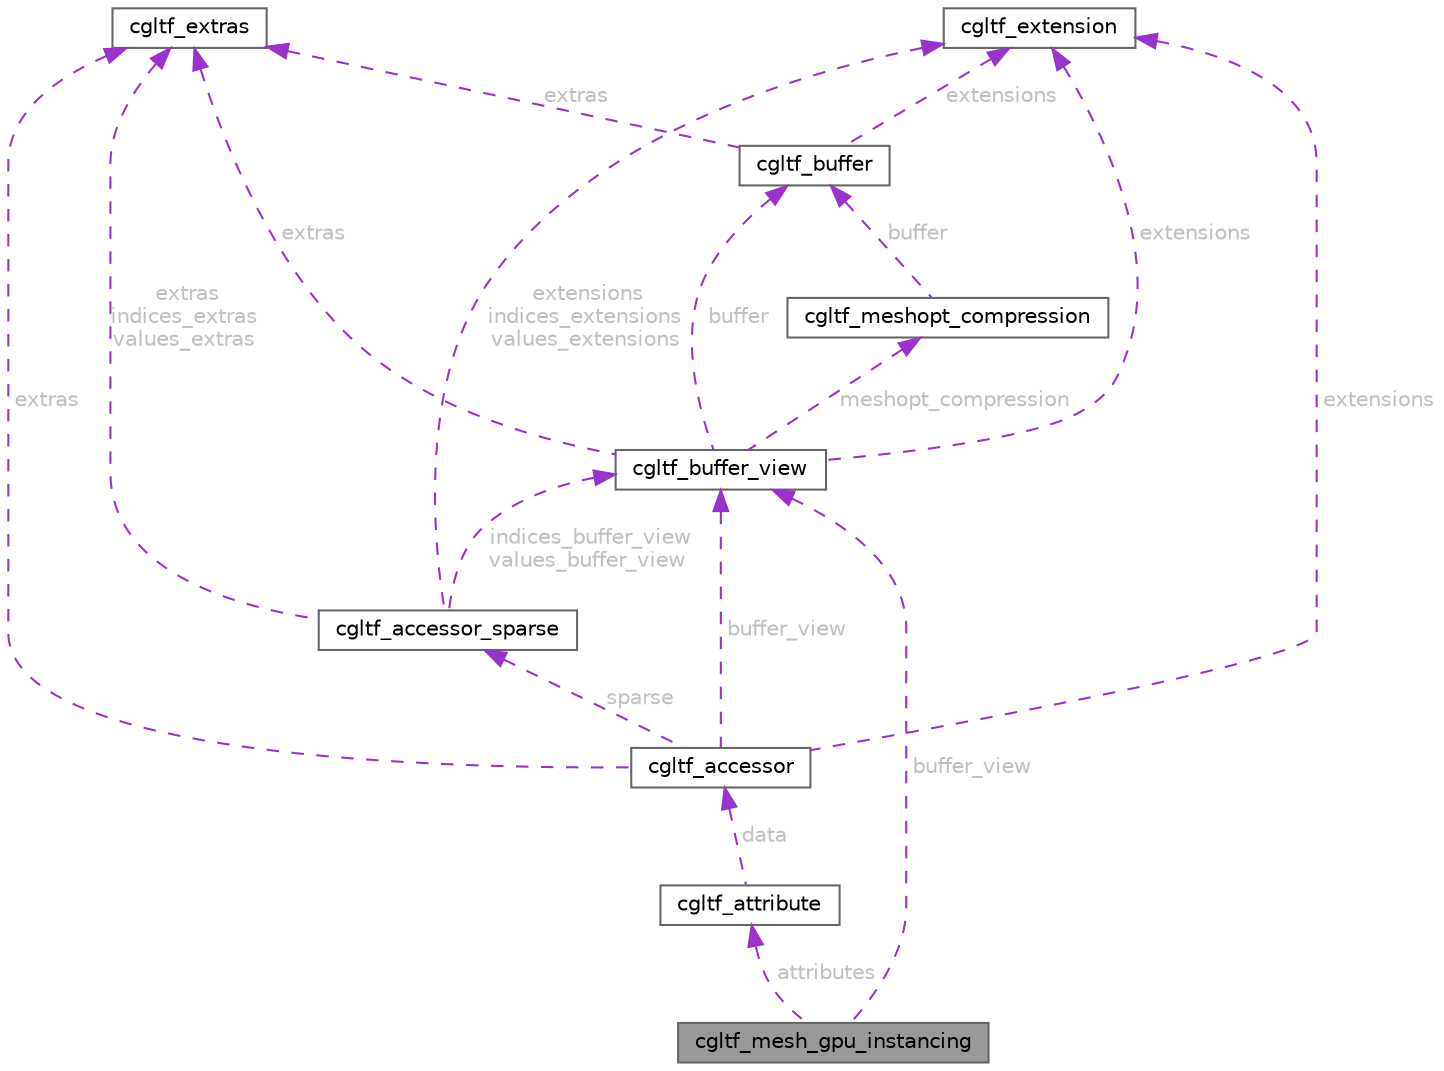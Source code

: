 digraph "cgltf_mesh_gpu_instancing"
{
 // LATEX_PDF_SIZE
  bgcolor="transparent";
  edge [fontname=Helvetica,fontsize=10,labelfontname=Helvetica,labelfontsize=10];
  node [fontname=Helvetica,fontsize=10,shape=box,height=0.2,width=0.4];
  Node1 [id="Node000001",label="cgltf_mesh_gpu_instancing",height=0.2,width=0.4,color="gray40", fillcolor="grey60", style="filled", fontcolor="black",tooltip=" "];
  Node2 -> Node1 [id="edge35_Node000001_Node000002",dir="back",color="darkorchid3",style="dashed",tooltip=" ",label=" buffer_view",fontcolor="grey" ];
  Node2 [id="Node000002",label="cgltf_buffer_view",height=0.2,width=0.4,color="gray40", fillcolor="white", style="filled",URL="$structcgltf__buffer__view.html",tooltip=" "];
  Node3 -> Node2 [id="edge36_Node000002_Node000003",dir="back",color="darkorchid3",style="dashed",tooltip=" ",label=" buffer",fontcolor="grey" ];
  Node3 [id="Node000003",label="cgltf_buffer",height=0.2,width=0.4,color="gray40", fillcolor="white", style="filled",URL="$structcgltf__buffer.html",tooltip=" "];
  Node4 -> Node3 [id="edge37_Node000003_Node000004",dir="back",color="darkorchid3",style="dashed",tooltip=" ",label=" extras",fontcolor="grey" ];
  Node4 [id="Node000004",label="cgltf_extras",height=0.2,width=0.4,color="gray40", fillcolor="white", style="filled",URL="$structcgltf__extras.html",tooltip=" "];
  Node5 -> Node3 [id="edge38_Node000003_Node000005",dir="back",color="darkorchid3",style="dashed",tooltip=" ",label=" extensions",fontcolor="grey" ];
  Node5 [id="Node000005",label="cgltf_extension",height=0.2,width=0.4,color="gray40", fillcolor="white", style="filled",URL="$structcgltf__extension.html",tooltip=" "];
  Node6 -> Node2 [id="edge39_Node000002_Node000006",dir="back",color="darkorchid3",style="dashed",tooltip=" ",label=" meshopt_compression",fontcolor="grey" ];
  Node6 [id="Node000006",label="cgltf_meshopt_compression",height=0.2,width=0.4,color="gray40", fillcolor="white", style="filled",URL="$structcgltf__meshopt__compression.html",tooltip=" "];
  Node3 -> Node6 [id="edge40_Node000006_Node000003",dir="back",color="darkorchid3",style="dashed",tooltip=" ",label=" buffer",fontcolor="grey" ];
  Node4 -> Node2 [id="edge41_Node000002_Node000004",dir="back",color="darkorchid3",style="dashed",tooltip=" ",label=" extras",fontcolor="grey" ];
  Node5 -> Node2 [id="edge42_Node000002_Node000005",dir="back",color="darkorchid3",style="dashed",tooltip=" ",label=" extensions",fontcolor="grey" ];
  Node7 -> Node1 [id="edge43_Node000001_Node000007",dir="back",color="darkorchid3",style="dashed",tooltip=" ",label=" attributes",fontcolor="grey" ];
  Node7 [id="Node000007",label="cgltf_attribute",height=0.2,width=0.4,color="gray40", fillcolor="white", style="filled",URL="$structcgltf__attribute.html",tooltip=" "];
  Node8 -> Node7 [id="edge44_Node000007_Node000008",dir="back",color="darkorchid3",style="dashed",tooltip=" ",label=" data",fontcolor="grey" ];
  Node8 [id="Node000008",label="cgltf_accessor",height=0.2,width=0.4,color="gray40", fillcolor="white", style="filled",URL="$structcgltf__accessor.html",tooltip=" "];
  Node2 -> Node8 [id="edge45_Node000008_Node000002",dir="back",color="darkorchid3",style="dashed",tooltip=" ",label=" buffer_view",fontcolor="grey" ];
  Node9 -> Node8 [id="edge46_Node000008_Node000009",dir="back",color="darkorchid3",style="dashed",tooltip=" ",label=" sparse",fontcolor="grey" ];
  Node9 [id="Node000009",label="cgltf_accessor_sparse",height=0.2,width=0.4,color="gray40", fillcolor="white", style="filled",URL="$structcgltf__accessor__sparse.html",tooltip=" "];
  Node2 -> Node9 [id="edge47_Node000009_Node000002",dir="back",color="darkorchid3",style="dashed",tooltip=" ",label=" indices_buffer_view\nvalues_buffer_view",fontcolor="grey" ];
  Node4 -> Node9 [id="edge48_Node000009_Node000004",dir="back",color="darkorchid3",style="dashed",tooltip=" ",label=" extras\nindices_extras\nvalues_extras",fontcolor="grey" ];
  Node5 -> Node9 [id="edge49_Node000009_Node000005",dir="back",color="darkorchid3",style="dashed",tooltip=" ",label=" extensions\nindices_extensions\nvalues_extensions",fontcolor="grey" ];
  Node4 -> Node8 [id="edge50_Node000008_Node000004",dir="back",color="darkorchid3",style="dashed",tooltip=" ",label=" extras",fontcolor="grey" ];
  Node5 -> Node8 [id="edge51_Node000008_Node000005",dir="back",color="darkorchid3",style="dashed",tooltip=" ",label=" extensions",fontcolor="grey" ];
}

